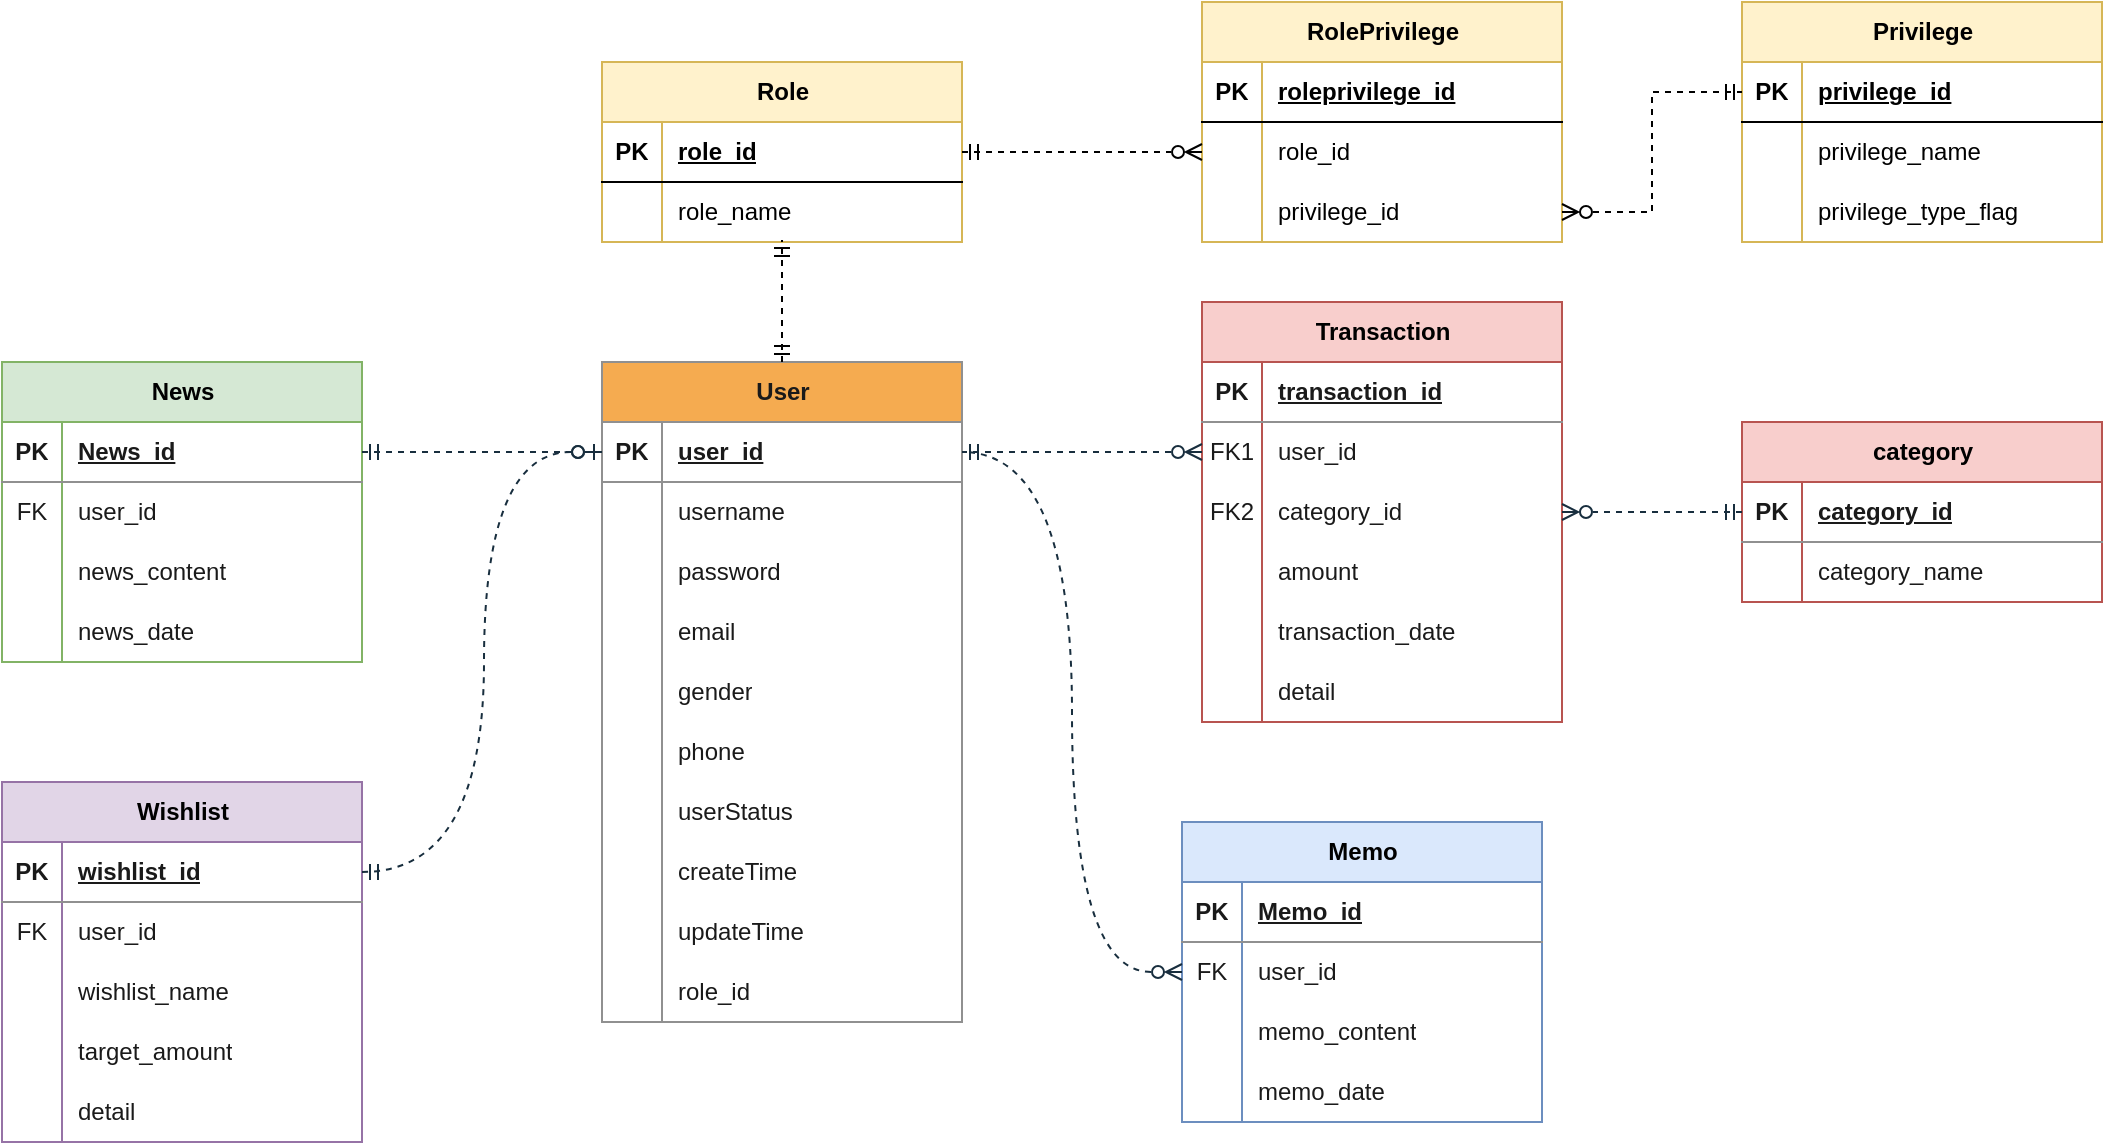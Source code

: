 <mxfile version="24.0.0" type="device">
  <diagram name="第 1 页" id="faCAJOjlPpdmJO8Muphr">
    <mxGraphModel dx="751" dy="1853" grid="1" gridSize="10" guides="1" tooltips="1" connect="1" arrows="1" fold="1" page="1" pageScale="1" pageWidth="827" pageHeight="1169" math="0" shadow="0">
      <root>
        <mxCell id="0" />
        <mxCell id="1" parent="0" />
        <mxCell id="77icU909qMDOgPD_8HPP-1" value="User" style="shape=table;startSize=30;container=1;collapsible=1;childLayout=tableLayout;fixedRows=1;rowLines=0;fontStyle=1;align=center;resizeLast=1;html=1;labelBackgroundColor=none;fillColor=#F5AB50;strokeColor=#909090;fontColor=#1A1A1A;" parent="1" vertex="1">
          <mxGeometry x="300" y="130" width="180" height="330" as="geometry" />
        </mxCell>
        <mxCell id="77icU909qMDOgPD_8HPP-2" value="" style="shape=tableRow;horizontal=0;startSize=0;swimlaneHead=0;swimlaneBody=0;fillColor=none;collapsible=0;dropTarget=0;points=[[0,0.5],[1,0.5]];portConstraint=eastwest;top=0;left=0;right=0;bottom=1;labelBackgroundColor=none;strokeColor=#909090;fontColor=#1A1A1A;" parent="77icU909qMDOgPD_8HPP-1" vertex="1">
          <mxGeometry y="30" width="180" height="30" as="geometry" />
        </mxCell>
        <mxCell id="77icU909qMDOgPD_8HPP-3" value="PK" style="shape=partialRectangle;connectable=0;fillColor=none;top=0;left=0;bottom=0;right=0;fontStyle=1;overflow=hidden;whiteSpace=wrap;html=1;labelBackgroundColor=none;strokeColor=#909090;fontColor=#1A1A1A;" parent="77icU909qMDOgPD_8HPP-2" vertex="1">
          <mxGeometry width="30" height="30" as="geometry">
            <mxRectangle width="30" height="30" as="alternateBounds" />
          </mxGeometry>
        </mxCell>
        <mxCell id="77icU909qMDOgPD_8HPP-4" value="user_id" style="shape=partialRectangle;connectable=0;fillColor=none;top=0;left=0;bottom=0;right=0;align=left;spacingLeft=6;fontStyle=5;overflow=hidden;whiteSpace=wrap;html=1;labelBackgroundColor=none;strokeColor=#909090;fontColor=#1A1A1A;" parent="77icU909qMDOgPD_8HPP-2" vertex="1">
          <mxGeometry x="30" width="150" height="30" as="geometry">
            <mxRectangle width="150" height="30" as="alternateBounds" />
          </mxGeometry>
        </mxCell>
        <mxCell id="77icU909qMDOgPD_8HPP-5" value="" style="shape=tableRow;horizontal=0;startSize=0;swimlaneHead=0;swimlaneBody=0;fillColor=none;collapsible=0;dropTarget=0;points=[[0,0.5],[1,0.5]];portConstraint=eastwest;top=0;left=0;right=0;bottom=0;labelBackgroundColor=none;strokeColor=#909090;fontColor=#1A1A1A;" parent="77icU909qMDOgPD_8HPP-1" vertex="1">
          <mxGeometry y="60" width="180" height="30" as="geometry" />
        </mxCell>
        <mxCell id="77icU909qMDOgPD_8HPP-6" value="" style="shape=partialRectangle;connectable=0;fillColor=none;top=0;left=0;bottom=0;right=0;editable=1;overflow=hidden;whiteSpace=wrap;html=1;labelBackgroundColor=none;strokeColor=#909090;fontColor=#1A1A1A;" parent="77icU909qMDOgPD_8HPP-5" vertex="1">
          <mxGeometry width="30" height="30" as="geometry">
            <mxRectangle width="30" height="30" as="alternateBounds" />
          </mxGeometry>
        </mxCell>
        <mxCell id="77icU909qMDOgPD_8HPP-7" value="username" style="shape=partialRectangle;connectable=0;fillColor=none;top=0;left=0;bottom=0;right=0;align=left;spacingLeft=6;overflow=hidden;whiteSpace=wrap;html=1;labelBackgroundColor=none;strokeColor=#909090;fontColor=#1A1A1A;" parent="77icU909qMDOgPD_8HPP-5" vertex="1">
          <mxGeometry x="30" width="150" height="30" as="geometry">
            <mxRectangle width="150" height="30" as="alternateBounds" />
          </mxGeometry>
        </mxCell>
        <mxCell id="77icU909qMDOgPD_8HPP-8" value="" style="shape=tableRow;horizontal=0;startSize=0;swimlaneHead=0;swimlaneBody=0;fillColor=none;collapsible=0;dropTarget=0;points=[[0,0.5],[1,0.5]];portConstraint=eastwest;top=0;left=0;right=0;bottom=0;labelBackgroundColor=none;strokeColor=#909090;fontColor=#1A1A1A;" parent="77icU909qMDOgPD_8HPP-1" vertex="1">
          <mxGeometry y="90" width="180" height="30" as="geometry" />
        </mxCell>
        <mxCell id="77icU909qMDOgPD_8HPP-9" value="" style="shape=partialRectangle;connectable=0;fillColor=none;top=0;left=0;bottom=0;right=0;editable=1;overflow=hidden;whiteSpace=wrap;html=1;labelBackgroundColor=none;strokeColor=#909090;fontColor=#1A1A1A;" parent="77icU909qMDOgPD_8HPP-8" vertex="1">
          <mxGeometry width="30" height="30" as="geometry">
            <mxRectangle width="30" height="30" as="alternateBounds" />
          </mxGeometry>
        </mxCell>
        <mxCell id="77icU909qMDOgPD_8HPP-10" value="password" style="shape=partialRectangle;connectable=0;fillColor=none;top=0;left=0;bottom=0;right=0;align=left;spacingLeft=6;overflow=hidden;whiteSpace=wrap;html=1;labelBackgroundColor=none;strokeColor=#909090;fontColor=#1A1A1A;" parent="77icU909qMDOgPD_8HPP-8" vertex="1">
          <mxGeometry x="30" width="150" height="30" as="geometry">
            <mxRectangle width="150" height="30" as="alternateBounds" />
          </mxGeometry>
        </mxCell>
        <mxCell id="77icU909qMDOgPD_8HPP-11" value="" style="shape=tableRow;horizontal=0;startSize=0;swimlaneHead=0;swimlaneBody=0;fillColor=none;collapsible=0;dropTarget=0;points=[[0,0.5],[1,0.5]];portConstraint=eastwest;top=0;left=0;right=0;bottom=0;labelBackgroundColor=none;strokeColor=#909090;fontColor=#1A1A1A;" parent="77icU909qMDOgPD_8HPP-1" vertex="1">
          <mxGeometry y="120" width="180" height="30" as="geometry" />
        </mxCell>
        <mxCell id="77icU909qMDOgPD_8HPP-12" value="" style="shape=partialRectangle;connectable=0;fillColor=none;top=0;left=0;bottom=0;right=0;editable=1;overflow=hidden;whiteSpace=wrap;html=1;labelBackgroundColor=none;strokeColor=#909090;fontColor=#1A1A1A;" parent="77icU909qMDOgPD_8HPP-11" vertex="1">
          <mxGeometry width="30" height="30" as="geometry">
            <mxRectangle width="30" height="30" as="alternateBounds" />
          </mxGeometry>
        </mxCell>
        <mxCell id="77icU909qMDOgPD_8HPP-13" value="email" style="shape=partialRectangle;connectable=0;fillColor=none;top=0;left=0;bottom=0;right=0;align=left;spacingLeft=6;overflow=hidden;whiteSpace=wrap;html=1;labelBackgroundColor=none;strokeColor=#909090;fontColor=#1A1A1A;" parent="77icU909qMDOgPD_8HPP-11" vertex="1">
          <mxGeometry x="30" width="150" height="30" as="geometry">
            <mxRectangle width="150" height="30" as="alternateBounds" />
          </mxGeometry>
        </mxCell>
        <mxCell id="77icU909qMDOgPD_8HPP-14" style="shape=tableRow;horizontal=0;startSize=0;swimlaneHead=0;swimlaneBody=0;fillColor=none;collapsible=0;dropTarget=0;points=[[0,0.5],[1,0.5]];portConstraint=eastwest;top=0;left=0;right=0;bottom=0;labelBackgroundColor=none;strokeColor=#909090;fontColor=#1A1A1A;" parent="77icU909qMDOgPD_8HPP-1" vertex="1">
          <mxGeometry y="150" width="180" height="30" as="geometry" />
        </mxCell>
        <mxCell id="77icU909qMDOgPD_8HPP-15" style="shape=partialRectangle;connectable=0;fillColor=none;top=0;left=0;bottom=0;right=0;editable=1;overflow=hidden;whiteSpace=wrap;html=1;labelBackgroundColor=none;strokeColor=#909090;fontColor=#1A1A1A;" parent="77icU909qMDOgPD_8HPP-14" vertex="1">
          <mxGeometry width="30" height="30" as="geometry">
            <mxRectangle width="30" height="30" as="alternateBounds" />
          </mxGeometry>
        </mxCell>
        <mxCell id="77icU909qMDOgPD_8HPP-16" value="gender" style="shape=partialRectangle;connectable=0;fillColor=none;top=0;left=0;bottom=0;right=0;align=left;spacingLeft=6;overflow=hidden;whiteSpace=wrap;html=1;labelBackgroundColor=none;strokeColor=#909090;fontColor=#1A1A1A;" parent="77icU909qMDOgPD_8HPP-14" vertex="1">
          <mxGeometry x="30" width="150" height="30" as="geometry">
            <mxRectangle width="150" height="30" as="alternateBounds" />
          </mxGeometry>
        </mxCell>
        <mxCell id="77icU909qMDOgPD_8HPP-17" style="shape=tableRow;horizontal=0;startSize=0;swimlaneHead=0;swimlaneBody=0;fillColor=none;collapsible=0;dropTarget=0;points=[[0,0.5],[1,0.5]];portConstraint=eastwest;top=0;left=0;right=0;bottom=0;labelBackgroundColor=none;strokeColor=#909090;fontColor=#1A1A1A;" parent="77icU909qMDOgPD_8HPP-1" vertex="1">
          <mxGeometry y="180" width="180" height="30" as="geometry" />
        </mxCell>
        <mxCell id="77icU909qMDOgPD_8HPP-18" style="shape=partialRectangle;connectable=0;fillColor=none;top=0;left=0;bottom=0;right=0;editable=1;overflow=hidden;whiteSpace=wrap;html=1;labelBackgroundColor=none;strokeColor=#909090;fontColor=#1A1A1A;" parent="77icU909qMDOgPD_8HPP-17" vertex="1">
          <mxGeometry width="30" height="30" as="geometry">
            <mxRectangle width="30" height="30" as="alternateBounds" />
          </mxGeometry>
        </mxCell>
        <mxCell id="77icU909qMDOgPD_8HPP-19" value="phone" style="shape=partialRectangle;connectable=0;fillColor=none;top=0;left=0;bottom=0;right=0;align=left;spacingLeft=6;overflow=hidden;whiteSpace=wrap;html=1;labelBackgroundColor=none;strokeColor=#909090;fontColor=#1A1A1A;" parent="77icU909qMDOgPD_8HPP-17" vertex="1">
          <mxGeometry x="30" width="150" height="30" as="geometry">
            <mxRectangle width="150" height="30" as="alternateBounds" />
          </mxGeometry>
        </mxCell>
        <mxCell id="77icU909qMDOgPD_8HPP-20" style="shape=tableRow;horizontal=0;startSize=0;swimlaneHead=0;swimlaneBody=0;fillColor=none;collapsible=0;dropTarget=0;points=[[0,0.5],[1,0.5]];portConstraint=eastwest;top=0;left=0;right=0;bottom=0;labelBackgroundColor=none;strokeColor=#909090;fontColor=#1A1A1A;" parent="77icU909qMDOgPD_8HPP-1" vertex="1">
          <mxGeometry y="210" width="180" height="30" as="geometry" />
        </mxCell>
        <mxCell id="77icU909qMDOgPD_8HPP-21" style="shape=partialRectangle;connectable=0;fillColor=none;top=0;left=0;bottom=0;right=0;editable=1;overflow=hidden;whiteSpace=wrap;html=1;labelBackgroundColor=none;strokeColor=#909090;fontColor=#1A1A1A;" parent="77icU909qMDOgPD_8HPP-20" vertex="1">
          <mxGeometry width="30" height="30" as="geometry">
            <mxRectangle width="30" height="30" as="alternateBounds" />
          </mxGeometry>
        </mxCell>
        <mxCell id="77icU909qMDOgPD_8HPP-22" value="userStatus" style="shape=partialRectangle;connectable=0;fillColor=none;top=0;left=0;bottom=0;right=0;align=left;spacingLeft=6;overflow=hidden;whiteSpace=wrap;html=1;labelBackgroundColor=none;strokeColor=#909090;fontColor=#1A1A1A;" parent="77icU909qMDOgPD_8HPP-20" vertex="1">
          <mxGeometry x="30" width="150" height="30" as="geometry">
            <mxRectangle width="150" height="30" as="alternateBounds" />
          </mxGeometry>
        </mxCell>
        <mxCell id="77icU909qMDOgPD_8HPP-23" style="shape=tableRow;horizontal=0;startSize=0;swimlaneHead=0;swimlaneBody=0;fillColor=none;collapsible=0;dropTarget=0;points=[[0,0.5],[1,0.5]];portConstraint=eastwest;top=0;left=0;right=0;bottom=0;labelBackgroundColor=none;strokeColor=#909090;fontColor=#1A1A1A;" parent="77icU909qMDOgPD_8HPP-1" vertex="1">
          <mxGeometry y="240" width="180" height="30" as="geometry" />
        </mxCell>
        <mxCell id="77icU909qMDOgPD_8HPP-24" style="shape=partialRectangle;connectable=0;fillColor=none;top=0;left=0;bottom=0;right=0;editable=1;overflow=hidden;whiteSpace=wrap;html=1;labelBackgroundColor=none;strokeColor=#909090;fontColor=#1A1A1A;" parent="77icU909qMDOgPD_8HPP-23" vertex="1">
          <mxGeometry width="30" height="30" as="geometry">
            <mxRectangle width="30" height="30" as="alternateBounds" />
          </mxGeometry>
        </mxCell>
        <mxCell id="77icU909qMDOgPD_8HPP-25" value="createTime" style="shape=partialRectangle;connectable=0;fillColor=none;top=0;left=0;bottom=0;right=0;align=left;spacingLeft=6;overflow=hidden;whiteSpace=wrap;html=1;labelBackgroundColor=none;strokeColor=#909090;fontColor=#1A1A1A;" parent="77icU909qMDOgPD_8HPP-23" vertex="1">
          <mxGeometry x="30" width="150" height="30" as="geometry">
            <mxRectangle width="150" height="30" as="alternateBounds" />
          </mxGeometry>
        </mxCell>
        <mxCell id="77icU909qMDOgPD_8HPP-26" style="shape=tableRow;horizontal=0;startSize=0;swimlaneHead=0;swimlaneBody=0;fillColor=none;collapsible=0;dropTarget=0;points=[[0,0.5],[1,0.5]];portConstraint=eastwest;top=0;left=0;right=0;bottom=0;labelBackgroundColor=none;strokeColor=#909090;fontColor=#1A1A1A;" parent="77icU909qMDOgPD_8HPP-1" vertex="1">
          <mxGeometry y="270" width="180" height="30" as="geometry" />
        </mxCell>
        <mxCell id="77icU909qMDOgPD_8HPP-27" style="shape=partialRectangle;connectable=0;fillColor=none;top=0;left=0;bottom=0;right=0;editable=1;overflow=hidden;whiteSpace=wrap;html=1;labelBackgroundColor=none;strokeColor=#909090;fontColor=#1A1A1A;" parent="77icU909qMDOgPD_8HPP-26" vertex="1">
          <mxGeometry width="30" height="30" as="geometry">
            <mxRectangle width="30" height="30" as="alternateBounds" />
          </mxGeometry>
        </mxCell>
        <mxCell id="77icU909qMDOgPD_8HPP-28" value="updateTime" style="shape=partialRectangle;connectable=0;fillColor=none;top=0;left=0;bottom=0;right=0;align=left;spacingLeft=6;overflow=hidden;whiteSpace=wrap;html=1;labelBackgroundColor=none;strokeColor=#909090;fontColor=#1A1A1A;" parent="77icU909qMDOgPD_8HPP-26" vertex="1">
          <mxGeometry x="30" width="150" height="30" as="geometry">
            <mxRectangle width="150" height="30" as="alternateBounds" />
          </mxGeometry>
        </mxCell>
        <mxCell id="zq24yhyYdMbR0aSnk8hp-40" style="shape=tableRow;horizontal=0;startSize=0;swimlaneHead=0;swimlaneBody=0;fillColor=none;collapsible=0;dropTarget=0;points=[[0,0.5],[1,0.5]];portConstraint=eastwest;top=0;left=0;right=0;bottom=0;labelBackgroundColor=none;strokeColor=#909090;fontColor=#1A1A1A;" vertex="1" parent="77icU909qMDOgPD_8HPP-1">
          <mxGeometry y="300" width="180" height="30" as="geometry" />
        </mxCell>
        <mxCell id="zq24yhyYdMbR0aSnk8hp-41" style="shape=partialRectangle;connectable=0;fillColor=none;top=0;left=0;bottom=0;right=0;editable=1;overflow=hidden;whiteSpace=wrap;html=1;labelBackgroundColor=none;strokeColor=#909090;fontColor=#1A1A1A;" vertex="1" parent="zq24yhyYdMbR0aSnk8hp-40">
          <mxGeometry width="30" height="30" as="geometry">
            <mxRectangle width="30" height="30" as="alternateBounds" />
          </mxGeometry>
        </mxCell>
        <mxCell id="zq24yhyYdMbR0aSnk8hp-42" value="role_id" style="shape=partialRectangle;connectable=0;fillColor=none;top=0;left=0;bottom=0;right=0;align=left;spacingLeft=6;overflow=hidden;whiteSpace=wrap;html=1;labelBackgroundColor=none;strokeColor=#909090;fontColor=#1A1A1A;" vertex="1" parent="zq24yhyYdMbR0aSnk8hp-40">
          <mxGeometry x="30" width="150" height="30" as="geometry">
            <mxRectangle width="150" height="30" as="alternateBounds" />
          </mxGeometry>
        </mxCell>
        <mxCell id="77icU909qMDOgPD_8HPP-32" value="Transaction" style="shape=table;startSize=30;container=1;collapsible=1;childLayout=tableLayout;fixedRows=1;rowLines=0;fontStyle=1;align=center;resizeLast=1;html=1;labelBackgroundColor=none;fillColor=#f8cecc;strokeColor=#b85450;" parent="1" vertex="1">
          <mxGeometry x="600" y="100" width="180" height="210" as="geometry" />
        </mxCell>
        <mxCell id="77icU909qMDOgPD_8HPP-33" value="" style="shape=tableRow;horizontal=0;startSize=0;swimlaneHead=0;swimlaneBody=0;fillColor=none;collapsible=0;dropTarget=0;points=[[0,0.5],[1,0.5]];portConstraint=eastwest;top=0;left=0;right=0;bottom=1;labelBackgroundColor=none;strokeColor=#909090;fontColor=#1A1A1A;" parent="77icU909qMDOgPD_8HPP-32" vertex="1">
          <mxGeometry y="30" width="180" height="30" as="geometry" />
        </mxCell>
        <mxCell id="77icU909qMDOgPD_8HPP-34" value="PK" style="shape=partialRectangle;connectable=0;fillColor=none;top=0;left=0;bottom=0;right=0;fontStyle=1;overflow=hidden;whiteSpace=wrap;html=1;labelBackgroundColor=none;strokeColor=#909090;fontColor=#1A1A1A;" parent="77icU909qMDOgPD_8HPP-33" vertex="1">
          <mxGeometry width="30" height="30" as="geometry">
            <mxRectangle width="30" height="30" as="alternateBounds" />
          </mxGeometry>
        </mxCell>
        <mxCell id="77icU909qMDOgPD_8HPP-35" value="transaction_id" style="shape=partialRectangle;connectable=0;fillColor=none;top=0;left=0;bottom=0;right=0;align=left;spacingLeft=6;fontStyle=5;overflow=hidden;whiteSpace=wrap;html=1;labelBackgroundColor=none;strokeColor=#909090;fontColor=#1A1A1A;" parent="77icU909qMDOgPD_8HPP-33" vertex="1">
          <mxGeometry x="30" width="150" height="30" as="geometry">
            <mxRectangle width="150" height="30" as="alternateBounds" />
          </mxGeometry>
        </mxCell>
        <mxCell id="77icU909qMDOgPD_8HPP-36" value="" style="shape=tableRow;horizontal=0;startSize=0;swimlaneHead=0;swimlaneBody=0;fillColor=none;collapsible=0;dropTarget=0;points=[[0,0.5],[1,0.5]];portConstraint=eastwest;top=0;left=0;right=0;bottom=0;labelBackgroundColor=none;strokeColor=#909090;fontColor=#1A1A1A;" parent="77icU909qMDOgPD_8HPP-32" vertex="1">
          <mxGeometry y="60" width="180" height="30" as="geometry" />
        </mxCell>
        <mxCell id="77icU909qMDOgPD_8HPP-37" value="FK1" style="shape=partialRectangle;connectable=0;fillColor=none;top=0;left=0;bottom=0;right=0;editable=1;overflow=hidden;whiteSpace=wrap;html=1;labelBackgroundColor=none;strokeColor=#909090;fontColor=#1A1A1A;" parent="77icU909qMDOgPD_8HPP-36" vertex="1">
          <mxGeometry width="30" height="30" as="geometry">
            <mxRectangle width="30" height="30" as="alternateBounds" />
          </mxGeometry>
        </mxCell>
        <mxCell id="77icU909qMDOgPD_8HPP-38" value="user_id" style="shape=partialRectangle;connectable=0;fillColor=none;top=0;left=0;bottom=0;right=0;align=left;spacingLeft=6;overflow=hidden;whiteSpace=wrap;html=1;labelBackgroundColor=none;strokeColor=#909090;fontColor=#1A1A1A;" parent="77icU909qMDOgPD_8HPP-36" vertex="1">
          <mxGeometry x="30" width="150" height="30" as="geometry">
            <mxRectangle width="150" height="30" as="alternateBounds" />
          </mxGeometry>
        </mxCell>
        <mxCell id="77icU909qMDOgPD_8HPP-51" style="shape=tableRow;horizontal=0;startSize=0;swimlaneHead=0;swimlaneBody=0;fillColor=none;collapsible=0;dropTarget=0;points=[[0,0.5],[1,0.5]];portConstraint=eastwest;top=0;left=0;right=0;bottom=0;labelBackgroundColor=none;strokeColor=#909090;fontColor=#1A1A1A;" parent="77icU909qMDOgPD_8HPP-32" vertex="1">
          <mxGeometry y="90" width="180" height="30" as="geometry" />
        </mxCell>
        <mxCell id="77icU909qMDOgPD_8HPP-52" value="FK2" style="shape=partialRectangle;connectable=0;fillColor=none;top=0;left=0;bottom=0;right=0;editable=1;overflow=hidden;whiteSpace=wrap;html=1;labelBackgroundColor=none;strokeColor=#909090;fontColor=#1A1A1A;" parent="77icU909qMDOgPD_8HPP-51" vertex="1">
          <mxGeometry width="30" height="30" as="geometry">
            <mxRectangle width="30" height="30" as="alternateBounds" />
          </mxGeometry>
        </mxCell>
        <mxCell id="77icU909qMDOgPD_8HPP-53" value="category_id" style="shape=partialRectangle;connectable=0;fillColor=none;top=0;left=0;bottom=0;right=0;align=left;spacingLeft=6;overflow=hidden;whiteSpace=wrap;html=1;labelBackgroundColor=none;strokeColor=#909090;fontColor=#1A1A1A;" parent="77icU909qMDOgPD_8HPP-51" vertex="1">
          <mxGeometry x="30" width="150" height="30" as="geometry">
            <mxRectangle width="150" height="30" as="alternateBounds" />
          </mxGeometry>
        </mxCell>
        <mxCell id="77icU909qMDOgPD_8HPP-39" value="" style="shape=tableRow;horizontal=0;startSize=0;swimlaneHead=0;swimlaneBody=0;fillColor=none;collapsible=0;dropTarget=0;points=[[0,0.5],[1,0.5]];portConstraint=eastwest;top=0;left=0;right=0;bottom=0;labelBackgroundColor=none;strokeColor=#909090;fontColor=#1A1A1A;" parent="77icU909qMDOgPD_8HPP-32" vertex="1">
          <mxGeometry y="120" width="180" height="30" as="geometry" />
        </mxCell>
        <mxCell id="77icU909qMDOgPD_8HPP-40" value="" style="shape=partialRectangle;connectable=0;fillColor=none;top=0;left=0;bottom=0;right=0;editable=1;overflow=hidden;whiteSpace=wrap;html=1;labelBackgroundColor=none;strokeColor=#909090;fontColor=#1A1A1A;" parent="77icU909qMDOgPD_8HPP-39" vertex="1">
          <mxGeometry width="30" height="30" as="geometry">
            <mxRectangle width="30" height="30" as="alternateBounds" />
          </mxGeometry>
        </mxCell>
        <mxCell id="77icU909qMDOgPD_8HPP-41" value="amount" style="shape=partialRectangle;connectable=0;fillColor=none;top=0;left=0;bottom=0;right=0;align=left;spacingLeft=6;overflow=hidden;whiteSpace=wrap;html=1;labelBackgroundColor=none;strokeColor=#909090;fontColor=#1A1A1A;" parent="77icU909qMDOgPD_8HPP-39" vertex="1">
          <mxGeometry x="30" width="150" height="30" as="geometry">
            <mxRectangle width="150" height="30" as="alternateBounds" />
          </mxGeometry>
        </mxCell>
        <mxCell id="77icU909qMDOgPD_8HPP-42" value="" style="shape=tableRow;horizontal=0;startSize=0;swimlaneHead=0;swimlaneBody=0;fillColor=none;collapsible=0;dropTarget=0;points=[[0,0.5],[1,0.5]];portConstraint=eastwest;top=0;left=0;right=0;bottom=0;labelBackgroundColor=none;strokeColor=#909090;fontColor=#1A1A1A;" parent="77icU909qMDOgPD_8HPP-32" vertex="1">
          <mxGeometry y="150" width="180" height="30" as="geometry" />
        </mxCell>
        <mxCell id="77icU909qMDOgPD_8HPP-43" value="" style="shape=partialRectangle;connectable=0;fillColor=none;top=0;left=0;bottom=0;right=0;editable=1;overflow=hidden;whiteSpace=wrap;html=1;labelBackgroundColor=none;strokeColor=#909090;fontColor=#1A1A1A;" parent="77icU909qMDOgPD_8HPP-42" vertex="1">
          <mxGeometry width="30" height="30" as="geometry">
            <mxRectangle width="30" height="30" as="alternateBounds" />
          </mxGeometry>
        </mxCell>
        <mxCell id="77icU909qMDOgPD_8HPP-44" value="transaction_date" style="shape=partialRectangle;connectable=0;fillColor=none;top=0;left=0;bottom=0;right=0;align=left;spacingLeft=6;overflow=hidden;whiteSpace=wrap;html=1;labelBackgroundColor=none;strokeColor=#909090;fontColor=#1A1A1A;" parent="77icU909qMDOgPD_8HPP-42" vertex="1">
          <mxGeometry x="30" width="150" height="30" as="geometry">
            <mxRectangle width="150" height="30" as="alternateBounds" />
          </mxGeometry>
        </mxCell>
        <mxCell id="77icU909qMDOgPD_8HPP-45" style="shape=tableRow;horizontal=0;startSize=0;swimlaneHead=0;swimlaneBody=0;fillColor=none;collapsible=0;dropTarget=0;points=[[0,0.5],[1,0.5]];portConstraint=eastwest;top=0;left=0;right=0;bottom=0;labelBackgroundColor=none;strokeColor=#909090;fontColor=#1A1A1A;" parent="77icU909qMDOgPD_8HPP-32" vertex="1">
          <mxGeometry y="180" width="180" height="30" as="geometry" />
        </mxCell>
        <mxCell id="77icU909qMDOgPD_8HPP-46" style="shape=partialRectangle;connectable=0;fillColor=none;top=0;left=0;bottom=0;right=0;editable=1;overflow=hidden;whiteSpace=wrap;html=1;labelBackgroundColor=none;strokeColor=#909090;fontColor=#1A1A1A;" parent="77icU909qMDOgPD_8HPP-45" vertex="1">
          <mxGeometry width="30" height="30" as="geometry">
            <mxRectangle width="30" height="30" as="alternateBounds" />
          </mxGeometry>
        </mxCell>
        <mxCell id="77icU909qMDOgPD_8HPP-47" value="detail" style="shape=partialRectangle;connectable=0;fillColor=none;top=0;left=0;bottom=0;right=0;align=left;spacingLeft=6;overflow=hidden;whiteSpace=wrap;html=1;labelBackgroundColor=none;strokeColor=#909090;fontColor=#1A1A1A;" parent="77icU909qMDOgPD_8HPP-45" vertex="1">
          <mxGeometry x="30" width="150" height="30" as="geometry">
            <mxRectangle width="150" height="30" as="alternateBounds" />
          </mxGeometry>
        </mxCell>
        <mxCell id="77icU909qMDOgPD_8HPP-54" style="edgeStyle=orthogonalEdgeStyle;rounded=0;orthogonalLoop=1;jettySize=auto;html=1;exitX=0;exitY=0.5;exitDx=0;exitDy=0;entryX=1;entryY=0.5;entryDx=0;entryDy=0;dashed=1;startArrow=ERzeroToMany;startFill=0;endArrow=ERmandOne;endFill=0;labelBackgroundColor=none;strokeColor=#182E3E;fontColor=default;" parent="1" source="77icU909qMDOgPD_8HPP-36" target="77icU909qMDOgPD_8HPP-2" edge="1">
          <mxGeometry relative="1" as="geometry" />
        </mxCell>
        <mxCell id="77icU909qMDOgPD_8HPP-55" value="category" style="shape=table;startSize=30;container=1;collapsible=1;childLayout=tableLayout;fixedRows=1;rowLines=0;fontStyle=1;align=center;resizeLast=1;html=1;labelBackgroundColor=none;fillColor=#f8cecc;strokeColor=#b85450;" parent="1" vertex="1">
          <mxGeometry x="870" y="160" width="180" height="90" as="geometry" />
        </mxCell>
        <mxCell id="77icU909qMDOgPD_8HPP-56" value="" style="shape=tableRow;horizontal=0;startSize=0;swimlaneHead=0;swimlaneBody=0;fillColor=none;collapsible=0;dropTarget=0;points=[[0,0.5],[1,0.5]];portConstraint=eastwest;top=0;left=0;right=0;bottom=1;labelBackgroundColor=none;strokeColor=#909090;fontColor=#1A1A1A;" parent="77icU909qMDOgPD_8HPP-55" vertex="1">
          <mxGeometry y="30" width="180" height="30" as="geometry" />
        </mxCell>
        <mxCell id="77icU909qMDOgPD_8HPP-57" value="PK" style="shape=partialRectangle;connectable=0;fillColor=none;top=0;left=0;bottom=0;right=0;fontStyle=1;overflow=hidden;whiteSpace=wrap;html=1;labelBackgroundColor=none;strokeColor=#909090;fontColor=#1A1A1A;" parent="77icU909qMDOgPD_8HPP-56" vertex="1">
          <mxGeometry width="30" height="30" as="geometry">
            <mxRectangle width="30" height="30" as="alternateBounds" />
          </mxGeometry>
        </mxCell>
        <mxCell id="77icU909qMDOgPD_8HPP-58" value="category_id" style="shape=partialRectangle;connectable=0;fillColor=none;top=0;left=0;bottom=0;right=0;align=left;spacingLeft=6;fontStyle=5;overflow=hidden;whiteSpace=wrap;html=1;labelBackgroundColor=none;strokeColor=#909090;fontColor=#1A1A1A;" parent="77icU909qMDOgPD_8HPP-56" vertex="1">
          <mxGeometry x="30" width="150" height="30" as="geometry">
            <mxRectangle width="150" height="30" as="alternateBounds" />
          </mxGeometry>
        </mxCell>
        <mxCell id="77icU909qMDOgPD_8HPP-59" value="" style="shape=tableRow;horizontal=0;startSize=0;swimlaneHead=0;swimlaneBody=0;fillColor=none;collapsible=0;dropTarget=0;points=[[0,0.5],[1,0.5]];portConstraint=eastwest;top=0;left=0;right=0;bottom=0;labelBackgroundColor=none;strokeColor=#909090;fontColor=#1A1A1A;" parent="77icU909qMDOgPD_8HPP-55" vertex="1">
          <mxGeometry y="60" width="180" height="30" as="geometry" />
        </mxCell>
        <mxCell id="77icU909qMDOgPD_8HPP-60" value="" style="shape=partialRectangle;connectable=0;fillColor=none;top=0;left=0;bottom=0;right=0;editable=1;overflow=hidden;whiteSpace=wrap;html=1;labelBackgroundColor=none;strokeColor=#909090;fontColor=#1A1A1A;" parent="77icU909qMDOgPD_8HPP-59" vertex="1">
          <mxGeometry width="30" height="30" as="geometry">
            <mxRectangle width="30" height="30" as="alternateBounds" />
          </mxGeometry>
        </mxCell>
        <mxCell id="77icU909qMDOgPD_8HPP-61" value="category_name" style="shape=partialRectangle;connectable=0;fillColor=none;top=0;left=0;bottom=0;right=0;align=left;spacingLeft=6;overflow=hidden;whiteSpace=wrap;html=1;labelBackgroundColor=none;strokeColor=#909090;fontColor=#1A1A1A;" parent="77icU909qMDOgPD_8HPP-59" vertex="1">
          <mxGeometry x="30" width="150" height="30" as="geometry">
            <mxRectangle width="150" height="30" as="alternateBounds" />
          </mxGeometry>
        </mxCell>
        <mxCell id="77icU909qMDOgPD_8HPP-68" style="edgeStyle=orthogonalEdgeStyle;rounded=0;orthogonalLoop=1;jettySize=auto;html=1;exitX=0;exitY=0.5;exitDx=0;exitDy=0;entryX=1;entryY=0.5;entryDx=0;entryDy=0;startArrow=ERmandOne;startFill=0;endArrow=ERzeroToMany;endFill=0;dashed=1;labelBackgroundColor=none;strokeColor=#182E3E;fontColor=default;" parent="1" source="77icU909qMDOgPD_8HPP-56" target="77icU909qMDOgPD_8HPP-51" edge="1">
          <mxGeometry relative="1" as="geometry" />
        </mxCell>
        <mxCell id="77icU909qMDOgPD_8HPP-69" value="Wishlist" style="shape=table;startSize=30;container=1;collapsible=1;childLayout=tableLayout;fixedRows=1;rowLines=0;fontStyle=1;align=center;resizeLast=1;html=1;labelBackgroundColor=none;fillColor=#e1d5e7;strokeColor=#9673a6;" parent="1" vertex="1">
          <mxGeometry y="340" width="180" height="180" as="geometry" />
        </mxCell>
        <mxCell id="77icU909qMDOgPD_8HPP-70" value="" style="shape=tableRow;horizontal=0;startSize=0;swimlaneHead=0;swimlaneBody=0;fillColor=none;collapsible=0;dropTarget=0;points=[[0,0.5],[1,0.5]];portConstraint=eastwest;top=0;left=0;right=0;bottom=1;labelBackgroundColor=none;strokeColor=#909090;fontColor=#1A1A1A;" parent="77icU909qMDOgPD_8HPP-69" vertex="1">
          <mxGeometry y="30" width="180" height="30" as="geometry" />
        </mxCell>
        <mxCell id="77icU909qMDOgPD_8HPP-71" value="PK" style="shape=partialRectangle;connectable=0;fillColor=none;top=0;left=0;bottom=0;right=0;fontStyle=1;overflow=hidden;whiteSpace=wrap;html=1;labelBackgroundColor=none;strokeColor=#909090;fontColor=#1A1A1A;" parent="77icU909qMDOgPD_8HPP-70" vertex="1">
          <mxGeometry width="30" height="30" as="geometry">
            <mxRectangle width="30" height="30" as="alternateBounds" />
          </mxGeometry>
        </mxCell>
        <mxCell id="77icU909qMDOgPD_8HPP-72" value="wishlist_id" style="shape=partialRectangle;connectable=0;fillColor=none;top=0;left=0;bottom=0;right=0;align=left;spacingLeft=6;fontStyle=5;overflow=hidden;whiteSpace=wrap;html=1;labelBackgroundColor=none;strokeColor=#909090;fontColor=#1A1A1A;" parent="77icU909qMDOgPD_8HPP-70" vertex="1">
          <mxGeometry x="30" width="150" height="30" as="geometry">
            <mxRectangle width="150" height="30" as="alternateBounds" />
          </mxGeometry>
        </mxCell>
        <mxCell id="77icU909qMDOgPD_8HPP-73" value="" style="shape=tableRow;horizontal=0;startSize=0;swimlaneHead=0;swimlaneBody=0;fillColor=none;collapsible=0;dropTarget=0;points=[[0,0.5],[1,0.5]];portConstraint=eastwest;top=0;left=0;right=0;bottom=0;labelBackgroundColor=none;strokeColor=#909090;fontColor=#1A1A1A;" parent="77icU909qMDOgPD_8HPP-69" vertex="1">
          <mxGeometry y="60" width="180" height="30" as="geometry" />
        </mxCell>
        <mxCell id="77icU909qMDOgPD_8HPP-74" value="FK" style="shape=partialRectangle;connectable=0;fillColor=none;top=0;left=0;bottom=0;right=0;editable=1;overflow=hidden;whiteSpace=wrap;html=1;labelBackgroundColor=none;strokeColor=#909090;fontColor=#1A1A1A;" parent="77icU909qMDOgPD_8HPP-73" vertex="1">
          <mxGeometry width="30" height="30" as="geometry">
            <mxRectangle width="30" height="30" as="alternateBounds" />
          </mxGeometry>
        </mxCell>
        <mxCell id="77icU909qMDOgPD_8HPP-75" value="user_id" style="shape=partialRectangle;connectable=0;fillColor=none;top=0;left=0;bottom=0;right=0;align=left;spacingLeft=6;overflow=hidden;whiteSpace=wrap;html=1;labelBackgroundColor=none;strokeColor=#909090;fontColor=#1A1A1A;" parent="77icU909qMDOgPD_8HPP-73" vertex="1">
          <mxGeometry x="30" width="150" height="30" as="geometry">
            <mxRectangle width="150" height="30" as="alternateBounds" />
          </mxGeometry>
        </mxCell>
        <mxCell id="77icU909qMDOgPD_8HPP-76" value="" style="shape=tableRow;horizontal=0;startSize=0;swimlaneHead=0;swimlaneBody=0;fillColor=none;collapsible=0;dropTarget=0;points=[[0,0.5],[1,0.5]];portConstraint=eastwest;top=0;left=0;right=0;bottom=0;labelBackgroundColor=none;strokeColor=#909090;fontColor=#1A1A1A;" parent="77icU909qMDOgPD_8HPP-69" vertex="1">
          <mxGeometry y="90" width="180" height="30" as="geometry" />
        </mxCell>
        <mxCell id="77icU909qMDOgPD_8HPP-77" value="" style="shape=partialRectangle;connectable=0;fillColor=none;top=0;left=0;bottom=0;right=0;editable=1;overflow=hidden;whiteSpace=wrap;html=1;labelBackgroundColor=none;strokeColor=#909090;fontColor=#1A1A1A;" parent="77icU909qMDOgPD_8HPP-76" vertex="1">
          <mxGeometry width="30" height="30" as="geometry">
            <mxRectangle width="30" height="30" as="alternateBounds" />
          </mxGeometry>
        </mxCell>
        <mxCell id="77icU909qMDOgPD_8HPP-78" value="wishlist_name" style="shape=partialRectangle;connectable=0;fillColor=none;top=0;left=0;bottom=0;right=0;align=left;spacingLeft=6;overflow=hidden;whiteSpace=wrap;html=1;labelBackgroundColor=none;strokeColor=#909090;fontColor=#1A1A1A;" parent="77icU909qMDOgPD_8HPP-76" vertex="1">
          <mxGeometry x="30" width="150" height="30" as="geometry">
            <mxRectangle width="150" height="30" as="alternateBounds" />
          </mxGeometry>
        </mxCell>
        <mxCell id="77icU909qMDOgPD_8HPP-79" value="" style="shape=tableRow;horizontal=0;startSize=0;swimlaneHead=0;swimlaneBody=0;fillColor=none;collapsible=0;dropTarget=0;points=[[0,0.5],[1,0.5]];portConstraint=eastwest;top=0;left=0;right=0;bottom=0;labelBackgroundColor=none;strokeColor=#909090;fontColor=#1A1A1A;" parent="77icU909qMDOgPD_8HPP-69" vertex="1">
          <mxGeometry y="120" width="180" height="30" as="geometry" />
        </mxCell>
        <mxCell id="77icU909qMDOgPD_8HPP-80" value="" style="shape=partialRectangle;connectable=0;fillColor=none;top=0;left=0;bottom=0;right=0;editable=1;overflow=hidden;whiteSpace=wrap;html=1;labelBackgroundColor=none;strokeColor=#909090;fontColor=#1A1A1A;" parent="77icU909qMDOgPD_8HPP-79" vertex="1">
          <mxGeometry width="30" height="30" as="geometry">
            <mxRectangle width="30" height="30" as="alternateBounds" />
          </mxGeometry>
        </mxCell>
        <mxCell id="77icU909qMDOgPD_8HPP-81" value="target_amount" style="shape=partialRectangle;connectable=0;fillColor=none;top=0;left=0;bottom=0;right=0;align=left;spacingLeft=6;overflow=hidden;whiteSpace=wrap;html=1;labelBackgroundColor=none;strokeColor=#909090;fontColor=#1A1A1A;" parent="77icU909qMDOgPD_8HPP-79" vertex="1">
          <mxGeometry x="30" width="150" height="30" as="geometry">
            <mxRectangle width="150" height="30" as="alternateBounds" />
          </mxGeometry>
        </mxCell>
        <mxCell id="77icU909qMDOgPD_8HPP-82" style="shape=tableRow;horizontal=0;startSize=0;swimlaneHead=0;swimlaneBody=0;fillColor=none;collapsible=0;dropTarget=0;points=[[0,0.5],[1,0.5]];portConstraint=eastwest;top=0;left=0;right=0;bottom=0;labelBackgroundColor=none;strokeColor=#909090;fontColor=#1A1A1A;" parent="77icU909qMDOgPD_8HPP-69" vertex="1">
          <mxGeometry y="150" width="180" height="30" as="geometry" />
        </mxCell>
        <mxCell id="77icU909qMDOgPD_8HPP-83" style="shape=partialRectangle;connectable=0;fillColor=none;top=0;left=0;bottom=0;right=0;editable=1;overflow=hidden;whiteSpace=wrap;html=1;labelBackgroundColor=none;strokeColor=#909090;fontColor=#1A1A1A;" parent="77icU909qMDOgPD_8HPP-82" vertex="1">
          <mxGeometry width="30" height="30" as="geometry">
            <mxRectangle width="30" height="30" as="alternateBounds" />
          </mxGeometry>
        </mxCell>
        <mxCell id="77icU909qMDOgPD_8HPP-84" value="detail" style="shape=partialRectangle;connectable=0;fillColor=none;top=0;left=0;bottom=0;right=0;align=left;spacingLeft=6;overflow=hidden;whiteSpace=wrap;html=1;labelBackgroundColor=none;strokeColor=#909090;fontColor=#1A1A1A;" parent="77icU909qMDOgPD_8HPP-82" vertex="1">
          <mxGeometry x="30" width="150" height="30" as="geometry">
            <mxRectangle width="150" height="30" as="alternateBounds" />
          </mxGeometry>
        </mxCell>
        <mxCell id="77icU909qMDOgPD_8HPP-86" value="Memo" style="shape=table;startSize=30;container=1;collapsible=1;childLayout=tableLayout;fixedRows=1;rowLines=0;fontStyle=1;align=center;resizeLast=1;html=1;labelBackgroundColor=none;fillColor=#dae8fc;strokeColor=#6c8ebf;" parent="1" vertex="1">
          <mxGeometry x="590" y="360" width="180" height="150" as="geometry" />
        </mxCell>
        <mxCell id="77icU909qMDOgPD_8HPP-87" value="" style="shape=tableRow;horizontal=0;startSize=0;swimlaneHead=0;swimlaneBody=0;fillColor=none;collapsible=0;dropTarget=0;points=[[0,0.5],[1,0.5]];portConstraint=eastwest;top=0;left=0;right=0;bottom=1;labelBackgroundColor=none;strokeColor=#909090;fontColor=#1A1A1A;" parent="77icU909qMDOgPD_8HPP-86" vertex="1">
          <mxGeometry y="30" width="180" height="30" as="geometry" />
        </mxCell>
        <mxCell id="77icU909qMDOgPD_8HPP-88" value="PK" style="shape=partialRectangle;connectable=0;fillColor=none;top=0;left=0;bottom=0;right=0;fontStyle=1;overflow=hidden;whiteSpace=wrap;html=1;labelBackgroundColor=none;strokeColor=#909090;fontColor=#1A1A1A;" parent="77icU909qMDOgPD_8HPP-87" vertex="1">
          <mxGeometry width="30" height="30" as="geometry">
            <mxRectangle width="30" height="30" as="alternateBounds" />
          </mxGeometry>
        </mxCell>
        <mxCell id="77icU909qMDOgPD_8HPP-89" value="Memo_id" style="shape=partialRectangle;connectable=0;fillColor=none;top=0;left=0;bottom=0;right=0;align=left;spacingLeft=6;fontStyle=5;overflow=hidden;whiteSpace=wrap;html=1;labelBackgroundColor=none;strokeColor=#909090;fontColor=#1A1A1A;" parent="77icU909qMDOgPD_8HPP-87" vertex="1">
          <mxGeometry x="30" width="150" height="30" as="geometry">
            <mxRectangle width="150" height="30" as="alternateBounds" />
          </mxGeometry>
        </mxCell>
        <mxCell id="77icU909qMDOgPD_8HPP-90" value="" style="shape=tableRow;horizontal=0;startSize=0;swimlaneHead=0;swimlaneBody=0;fillColor=none;collapsible=0;dropTarget=0;points=[[0,0.5],[1,0.5]];portConstraint=eastwest;top=0;left=0;right=0;bottom=0;labelBackgroundColor=none;strokeColor=#909090;fontColor=#1A1A1A;" parent="77icU909qMDOgPD_8HPP-86" vertex="1">
          <mxGeometry y="60" width="180" height="30" as="geometry" />
        </mxCell>
        <mxCell id="77icU909qMDOgPD_8HPP-91" value="FK" style="shape=partialRectangle;connectable=0;fillColor=none;top=0;left=0;bottom=0;right=0;editable=1;overflow=hidden;whiteSpace=wrap;html=1;labelBackgroundColor=none;strokeColor=#909090;fontColor=#1A1A1A;" parent="77icU909qMDOgPD_8HPP-90" vertex="1">
          <mxGeometry width="30" height="30" as="geometry">
            <mxRectangle width="30" height="30" as="alternateBounds" />
          </mxGeometry>
        </mxCell>
        <mxCell id="77icU909qMDOgPD_8HPP-92" value="user_id" style="shape=partialRectangle;connectable=0;fillColor=none;top=0;left=0;bottom=0;right=0;align=left;spacingLeft=6;overflow=hidden;whiteSpace=wrap;html=1;labelBackgroundColor=none;strokeColor=#909090;fontColor=#1A1A1A;" parent="77icU909qMDOgPD_8HPP-90" vertex="1">
          <mxGeometry x="30" width="150" height="30" as="geometry">
            <mxRectangle width="150" height="30" as="alternateBounds" />
          </mxGeometry>
        </mxCell>
        <mxCell id="77icU909qMDOgPD_8HPP-93" value="" style="shape=tableRow;horizontal=0;startSize=0;swimlaneHead=0;swimlaneBody=0;fillColor=none;collapsible=0;dropTarget=0;points=[[0,0.5],[1,0.5]];portConstraint=eastwest;top=0;left=0;right=0;bottom=0;labelBackgroundColor=none;strokeColor=#909090;fontColor=#1A1A1A;" parent="77icU909qMDOgPD_8HPP-86" vertex="1">
          <mxGeometry y="90" width="180" height="30" as="geometry" />
        </mxCell>
        <mxCell id="77icU909qMDOgPD_8HPP-94" value="" style="shape=partialRectangle;connectable=0;fillColor=none;top=0;left=0;bottom=0;right=0;editable=1;overflow=hidden;whiteSpace=wrap;html=1;labelBackgroundColor=none;strokeColor=#909090;fontColor=#1A1A1A;" parent="77icU909qMDOgPD_8HPP-93" vertex="1">
          <mxGeometry width="30" height="30" as="geometry">
            <mxRectangle width="30" height="30" as="alternateBounds" />
          </mxGeometry>
        </mxCell>
        <mxCell id="77icU909qMDOgPD_8HPP-95" value="memo_content" style="shape=partialRectangle;connectable=0;fillColor=none;top=0;left=0;bottom=0;right=0;align=left;spacingLeft=6;overflow=hidden;whiteSpace=wrap;html=1;labelBackgroundColor=none;strokeColor=#909090;fontColor=#1A1A1A;" parent="77icU909qMDOgPD_8HPP-93" vertex="1">
          <mxGeometry x="30" width="150" height="30" as="geometry">
            <mxRectangle width="150" height="30" as="alternateBounds" />
          </mxGeometry>
        </mxCell>
        <mxCell id="77icU909qMDOgPD_8HPP-96" value="" style="shape=tableRow;horizontal=0;startSize=0;swimlaneHead=0;swimlaneBody=0;fillColor=none;collapsible=0;dropTarget=0;points=[[0,0.5],[1,0.5]];portConstraint=eastwest;top=0;left=0;right=0;bottom=0;labelBackgroundColor=none;strokeColor=#909090;fontColor=#1A1A1A;" parent="77icU909qMDOgPD_8HPP-86" vertex="1">
          <mxGeometry y="120" width="180" height="30" as="geometry" />
        </mxCell>
        <mxCell id="77icU909qMDOgPD_8HPP-97" value="" style="shape=partialRectangle;connectable=0;fillColor=none;top=0;left=0;bottom=0;right=0;editable=1;overflow=hidden;whiteSpace=wrap;html=1;labelBackgroundColor=none;strokeColor=#909090;fontColor=#1A1A1A;" parent="77icU909qMDOgPD_8HPP-96" vertex="1">
          <mxGeometry width="30" height="30" as="geometry">
            <mxRectangle width="30" height="30" as="alternateBounds" />
          </mxGeometry>
        </mxCell>
        <mxCell id="77icU909qMDOgPD_8HPP-98" value="memo_date" style="shape=partialRectangle;connectable=0;fillColor=none;top=0;left=0;bottom=0;right=0;align=left;spacingLeft=6;overflow=hidden;whiteSpace=wrap;html=1;labelBackgroundColor=none;strokeColor=#909090;fontColor=#1A1A1A;" parent="77icU909qMDOgPD_8HPP-96" vertex="1">
          <mxGeometry x="30" width="150" height="30" as="geometry">
            <mxRectangle width="150" height="30" as="alternateBounds" />
          </mxGeometry>
        </mxCell>
        <mxCell id="77icU909qMDOgPD_8HPP-99" value="News" style="shape=table;startSize=30;container=1;collapsible=1;childLayout=tableLayout;fixedRows=1;rowLines=0;fontStyle=1;align=center;resizeLast=1;html=1;labelBackgroundColor=none;fillColor=#d5e8d4;strokeColor=#82b366;" parent="1" vertex="1">
          <mxGeometry y="130" width="180" height="150" as="geometry" />
        </mxCell>
        <mxCell id="77icU909qMDOgPD_8HPP-100" value="" style="shape=tableRow;horizontal=0;startSize=0;swimlaneHead=0;swimlaneBody=0;fillColor=none;collapsible=0;dropTarget=0;points=[[0,0.5],[1,0.5]];portConstraint=eastwest;top=0;left=0;right=0;bottom=1;labelBackgroundColor=none;strokeColor=#909090;fontColor=#1A1A1A;" parent="77icU909qMDOgPD_8HPP-99" vertex="1">
          <mxGeometry y="30" width="180" height="30" as="geometry" />
        </mxCell>
        <mxCell id="77icU909qMDOgPD_8HPP-101" value="PK" style="shape=partialRectangle;connectable=0;fillColor=none;top=0;left=0;bottom=0;right=0;fontStyle=1;overflow=hidden;whiteSpace=wrap;html=1;labelBackgroundColor=none;strokeColor=#909090;fontColor=#1A1A1A;" parent="77icU909qMDOgPD_8HPP-100" vertex="1">
          <mxGeometry width="30" height="30" as="geometry">
            <mxRectangle width="30" height="30" as="alternateBounds" />
          </mxGeometry>
        </mxCell>
        <mxCell id="77icU909qMDOgPD_8HPP-102" value="News_id" style="shape=partialRectangle;connectable=0;fillColor=none;top=0;left=0;bottom=0;right=0;align=left;spacingLeft=6;fontStyle=5;overflow=hidden;whiteSpace=wrap;html=1;labelBackgroundColor=none;strokeColor=#909090;fontColor=#1A1A1A;" parent="77icU909qMDOgPD_8HPP-100" vertex="1">
          <mxGeometry x="30" width="150" height="30" as="geometry">
            <mxRectangle width="150" height="30" as="alternateBounds" />
          </mxGeometry>
        </mxCell>
        <mxCell id="77icU909qMDOgPD_8HPP-103" value="" style="shape=tableRow;horizontal=0;startSize=0;swimlaneHead=0;swimlaneBody=0;fillColor=none;collapsible=0;dropTarget=0;points=[[0,0.5],[1,0.5]];portConstraint=eastwest;top=0;left=0;right=0;bottom=0;labelBackgroundColor=none;strokeColor=#909090;fontColor=#1A1A1A;" parent="77icU909qMDOgPD_8HPP-99" vertex="1">
          <mxGeometry y="60" width="180" height="30" as="geometry" />
        </mxCell>
        <mxCell id="77icU909qMDOgPD_8HPP-104" value="FK" style="shape=partialRectangle;connectable=0;fillColor=none;top=0;left=0;bottom=0;right=0;editable=1;overflow=hidden;whiteSpace=wrap;html=1;labelBackgroundColor=none;strokeColor=#909090;fontColor=#1A1A1A;" parent="77icU909qMDOgPD_8HPP-103" vertex="1">
          <mxGeometry width="30" height="30" as="geometry">
            <mxRectangle width="30" height="30" as="alternateBounds" />
          </mxGeometry>
        </mxCell>
        <mxCell id="77icU909qMDOgPD_8HPP-105" value="user_id" style="shape=partialRectangle;connectable=0;fillColor=none;top=0;left=0;bottom=0;right=0;align=left;spacingLeft=6;overflow=hidden;whiteSpace=wrap;html=1;labelBackgroundColor=none;strokeColor=#909090;fontColor=#1A1A1A;" parent="77icU909qMDOgPD_8HPP-103" vertex="1">
          <mxGeometry x="30" width="150" height="30" as="geometry">
            <mxRectangle width="150" height="30" as="alternateBounds" />
          </mxGeometry>
        </mxCell>
        <mxCell id="77icU909qMDOgPD_8HPP-106" value="" style="shape=tableRow;horizontal=0;startSize=0;swimlaneHead=0;swimlaneBody=0;fillColor=none;collapsible=0;dropTarget=0;points=[[0,0.5],[1,0.5]];portConstraint=eastwest;top=0;left=0;right=0;bottom=0;labelBackgroundColor=none;strokeColor=#909090;fontColor=#1A1A1A;" parent="77icU909qMDOgPD_8HPP-99" vertex="1">
          <mxGeometry y="90" width="180" height="30" as="geometry" />
        </mxCell>
        <mxCell id="77icU909qMDOgPD_8HPP-107" value="" style="shape=partialRectangle;connectable=0;fillColor=none;top=0;left=0;bottom=0;right=0;editable=1;overflow=hidden;whiteSpace=wrap;html=1;labelBackgroundColor=none;strokeColor=#909090;fontColor=#1A1A1A;" parent="77icU909qMDOgPD_8HPP-106" vertex="1">
          <mxGeometry width="30" height="30" as="geometry">
            <mxRectangle width="30" height="30" as="alternateBounds" />
          </mxGeometry>
        </mxCell>
        <mxCell id="77icU909qMDOgPD_8HPP-108" value="news_content" style="shape=partialRectangle;connectable=0;fillColor=none;top=0;left=0;bottom=0;right=0;align=left;spacingLeft=6;overflow=hidden;whiteSpace=wrap;html=1;labelBackgroundColor=none;strokeColor=#909090;fontColor=#1A1A1A;" parent="77icU909qMDOgPD_8HPP-106" vertex="1">
          <mxGeometry x="30" width="150" height="30" as="geometry">
            <mxRectangle width="150" height="30" as="alternateBounds" />
          </mxGeometry>
        </mxCell>
        <mxCell id="77icU909qMDOgPD_8HPP-109" value="" style="shape=tableRow;horizontal=0;startSize=0;swimlaneHead=0;swimlaneBody=0;fillColor=none;collapsible=0;dropTarget=0;points=[[0,0.5],[1,0.5]];portConstraint=eastwest;top=0;left=0;right=0;bottom=0;labelBackgroundColor=none;strokeColor=#909090;fontColor=#1A1A1A;" parent="77icU909qMDOgPD_8HPP-99" vertex="1">
          <mxGeometry y="120" width="180" height="30" as="geometry" />
        </mxCell>
        <mxCell id="77icU909qMDOgPD_8HPP-110" value="" style="shape=partialRectangle;connectable=0;fillColor=none;top=0;left=0;bottom=0;right=0;editable=1;overflow=hidden;whiteSpace=wrap;html=1;labelBackgroundColor=none;strokeColor=#909090;fontColor=#1A1A1A;" parent="77icU909qMDOgPD_8HPP-109" vertex="1">
          <mxGeometry width="30" height="30" as="geometry">
            <mxRectangle width="30" height="30" as="alternateBounds" />
          </mxGeometry>
        </mxCell>
        <mxCell id="77icU909qMDOgPD_8HPP-111" value="news_date" style="shape=partialRectangle;connectable=0;fillColor=none;top=0;left=0;bottom=0;right=0;align=left;spacingLeft=6;overflow=hidden;whiteSpace=wrap;html=1;labelBackgroundColor=none;strokeColor=#909090;fontColor=#1A1A1A;" parent="77icU909qMDOgPD_8HPP-109" vertex="1">
          <mxGeometry x="30" width="150" height="30" as="geometry">
            <mxRectangle width="150" height="30" as="alternateBounds" />
          </mxGeometry>
        </mxCell>
        <mxCell id="77icU909qMDOgPD_8HPP-114" style="edgeStyle=orthogonalEdgeStyle;rounded=0;orthogonalLoop=1;jettySize=auto;html=1;exitX=1;exitY=0.5;exitDx=0;exitDy=0;entryX=0;entryY=0.5;entryDx=0;entryDy=0;dashed=1;startArrow=ERmandOne;startFill=0;endArrow=ERzeroToOne;endFill=0;labelBackgroundColor=none;strokeColor=#182E3E;fontColor=default;" parent="1" source="77icU909qMDOgPD_8HPP-100" target="77icU909qMDOgPD_8HPP-2" edge="1">
          <mxGeometry relative="1" as="geometry" />
        </mxCell>
        <mxCell id="77icU909qMDOgPD_8HPP-115" style="edgeStyle=orthogonalEdgeStyle;rounded=0;orthogonalLoop=1;jettySize=auto;html=1;exitX=1;exitY=0.5;exitDx=0;exitDy=0;entryX=0;entryY=0.5;entryDx=0;entryDy=0;dashed=1;startArrow=ERmandOne;startFill=0;endArrow=ERzeroToOne;endFill=0;curved=1;labelBackgroundColor=none;strokeColor=#182E3E;fontColor=default;" parent="1" source="77icU909qMDOgPD_8HPP-70" target="77icU909qMDOgPD_8HPP-2" edge="1">
          <mxGeometry relative="1" as="geometry">
            <mxPoint x="110" y="395" as="sourcePoint" />
            <mxPoint x="240" y="195" as="targetPoint" />
            <Array as="points">
              <mxPoint x="241" y="385" />
              <mxPoint x="241" y="175" />
            </Array>
          </mxGeometry>
        </mxCell>
        <mxCell id="77icU909qMDOgPD_8HPP-116" style="edgeStyle=orthogonalEdgeStyle;rounded=0;orthogonalLoop=1;jettySize=auto;html=1;exitX=0;exitY=0.5;exitDx=0;exitDy=0;entryX=1;entryY=0.5;entryDx=0;entryDy=0;dashed=1;startArrow=ERzeroToMany;startFill=0;endArrow=ERmandOne;endFill=0;curved=1;labelBackgroundColor=none;strokeColor=#182E3E;fontColor=default;" parent="1" source="77icU909qMDOgPD_8HPP-90" target="77icU909qMDOgPD_8HPP-2" edge="1">
          <mxGeometry relative="1" as="geometry">
            <mxPoint x="620" y="360" as="sourcePoint" />
            <mxPoint x="500" y="330" as="targetPoint" />
          </mxGeometry>
        </mxCell>
        <mxCell id="zq24yhyYdMbR0aSnk8hp-1" value="Role" style="shape=table;startSize=30;container=1;collapsible=1;childLayout=tableLayout;fixedRows=1;rowLines=0;fontStyle=1;align=center;resizeLast=1;html=1;fillColor=#fff2cc;strokeColor=#d6b656;" vertex="1" parent="1">
          <mxGeometry x="300" y="-20" width="180" height="90" as="geometry" />
        </mxCell>
        <mxCell id="zq24yhyYdMbR0aSnk8hp-2" value="" style="shape=tableRow;horizontal=0;startSize=0;swimlaneHead=0;swimlaneBody=0;fillColor=none;collapsible=0;dropTarget=0;points=[[0,0.5],[1,0.5]];portConstraint=eastwest;top=0;left=0;right=0;bottom=1;" vertex="1" parent="zq24yhyYdMbR0aSnk8hp-1">
          <mxGeometry y="30" width="180" height="30" as="geometry" />
        </mxCell>
        <mxCell id="zq24yhyYdMbR0aSnk8hp-3" value="PK" style="shape=partialRectangle;connectable=0;fillColor=none;top=0;left=0;bottom=0;right=0;fontStyle=1;overflow=hidden;whiteSpace=wrap;html=1;" vertex="1" parent="zq24yhyYdMbR0aSnk8hp-2">
          <mxGeometry width="30" height="30" as="geometry">
            <mxRectangle width="30" height="30" as="alternateBounds" />
          </mxGeometry>
        </mxCell>
        <mxCell id="zq24yhyYdMbR0aSnk8hp-4" value="role_id" style="shape=partialRectangle;connectable=0;fillColor=none;top=0;left=0;bottom=0;right=0;align=left;spacingLeft=6;fontStyle=5;overflow=hidden;whiteSpace=wrap;html=1;" vertex="1" parent="zq24yhyYdMbR0aSnk8hp-2">
          <mxGeometry x="30" width="150" height="30" as="geometry">
            <mxRectangle width="150" height="30" as="alternateBounds" />
          </mxGeometry>
        </mxCell>
        <mxCell id="zq24yhyYdMbR0aSnk8hp-5" value="" style="shape=tableRow;horizontal=0;startSize=0;swimlaneHead=0;swimlaneBody=0;fillColor=none;collapsible=0;dropTarget=0;points=[[0,0.5],[1,0.5]];portConstraint=eastwest;top=0;left=0;right=0;bottom=0;" vertex="1" parent="zq24yhyYdMbR0aSnk8hp-1">
          <mxGeometry y="60" width="180" height="30" as="geometry" />
        </mxCell>
        <mxCell id="zq24yhyYdMbR0aSnk8hp-6" value="" style="shape=partialRectangle;connectable=0;fillColor=none;top=0;left=0;bottom=0;right=0;editable=1;overflow=hidden;whiteSpace=wrap;html=1;" vertex="1" parent="zq24yhyYdMbR0aSnk8hp-5">
          <mxGeometry width="30" height="30" as="geometry">
            <mxRectangle width="30" height="30" as="alternateBounds" />
          </mxGeometry>
        </mxCell>
        <mxCell id="zq24yhyYdMbR0aSnk8hp-7" value="role_name" style="shape=partialRectangle;connectable=0;fillColor=none;top=0;left=0;bottom=0;right=0;align=left;spacingLeft=6;overflow=hidden;whiteSpace=wrap;html=1;" vertex="1" parent="zq24yhyYdMbR0aSnk8hp-5">
          <mxGeometry x="30" width="150" height="30" as="geometry">
            <mxRectangle width="150" height="30" as="alternateBounds" />
          </mxGeometry>
        </mxCell>
        <mxCell id="zq24yhyYdMbR0aSnk8hp-14" value="Privilege" style="shape=table;startSize=30;container=1;collapsible=1;childLayout=tableLayout;fixedRows=1;rowLines=0;fontStyle=1;align=center;resizeLast=1;html=1;fillColor=#fff2cc;strokeColor=#d6b656;" vertex="1" parent="1">
          <mxGeometry x="870" y="-50" width="180" height="120" as="geometry" />
        </mxCell>
        <mxCell id="zq24yhyYdMbR0aSnk8hp-15" value="" style="shape=tableRow;horizontal=0;startSize=0;swimlaneHead=0;swimlaneBody=0;fillColor=none;collapsible=0;dropTarget=0;points=[[0,0.5],[1,0.5]];portConstraint=eastwest;top=0;left=0;right=0;bottom=1;" vertex="1" parent="zq24yhyYdMbR0aSnk8hp-14">
          <mxGeometry y="30" width="180" height="30" as="geometry" />
        </mxCell>
        <mxCell id="zq24yhyYdMbR0aSnk8hp-16" value="PK" style="shape=partialRectangle;connectable=0;fillColor=none;top=0;left=0;bottom=0;right=0;fontStyle=1;overflow=hidden;whiteSpace=wrap;html=1;" vertex="1" parent="zq24yhyYdMbR0aSnk8hp-15">
          <mxGeometry width="30" height="30" as="geometry">
            <mxRectangle width="30" height="30" as="alternateBounds" />
          </mxGeometry>
        </mxCell>
        <mxCell id="zq24yhyYdMbR0aSnk8hp-17" value="privilege_id" style="shape=partialRectangle;connectable=0;fillColor=none;top=0;left=0;bottom=0;right=0;align=left;spacingLeft=6;fontStyle=5;overflow=hidden;whiteSpace=wrap;html=1;" vertex="1" parent="zq24yhyYdMbR0aSnk8hp-15">
          <mxGeometry x="30" width="150" height="30" as="geometry">
            <mxRectangle width="150" height="30" as="alternateBounds" />
          </mxGeometry>
        </mxCell>
        <mxCell id="zq24yhyYdMbR0aSnk8hp-18" value="" style="shape=tableRow;horizontal=0;startSize=0;swimlaneHead=0;swimlaneBody=0;fillColor=none;collapsible=0;dropTarget=0;points=[[0,0.5],[1,0.5]];portConstraint=eastwest;top=0;left=0;right=0;bottom=0;" vertex="1" parent="zq24yhyYdMbR0aSnk8hp-14">
          <mxGeometry y="60" width="180" height="30" as="geometry" />
        </mxCell>
        <mxCell id="zq24yhyYdMbR0aSnk8hp-19" value="" style="shape=partialRectangle;connectable=0;fillColor=none;top=0;left=0;bottom=0;right=0;editable=1;overflow=hidden;whiteSpace=wrap;html=1;" vertex="1" parent="zq24yhyYdMbR0aSnk8hp-18">
          <mxGeometry width="30" height="30" as="geometry">
            <mxRectangle width="30" height="30" as="alternateBounds" />
          </mxGeometry>
        </mxCell>
        <mxCell id="zq24yhyYdMbR0aSnk8hp-20" value="privilege_name" style="shape=partialRectangle;connectable=0;fillColor=none;top=0;left=0;bottom=0;right=0;align=left;spacingLeft=6;overflow=hidden;whiteSpace=wrap;html=1;" vertex="1" parent="zq24yhyYdMbR0aSnk8hp-18">
          <mxGeometry x="30" width="150" height="30" as="geometry">
            <mxRectangle width="150" height="30" as="alternateBounds" />
          </mxGeometry>
        </mxCell>
        <mxCell id="zq24yhyYdMbR0aSnk8hp-21" value="" style="shape=tableRow;horizontal=0;startSize=0;swimlaneHead=0;swimlaneBody=0;fillColor=none;collapsible=0;dropTarget=0;points=[[0,0.5],[1,0.5]];portConstraint=eastwest;top=0;left=0;right=0;bottom=0;" vertex="1" parent="zq24yhyYdMbR0aSnk8hp-14">
          <mxGeometry y="90" width="180" height="30" as="geometry" />
        </mxCell>
        <mxCell id="zq24yhyYdMbR0aSnk8hp-22" value="" style="shape=partialRectangle;connectable=0;fillColor=none;top=0;left=0;bottom=0;right=0;editable=1;overflow=hidden;whiteSpace=wrap;html=1;" vertex="1" parent="zq24yhyYdMbR0aSnk8hp-21">
          <mxGeometry width="30" height="30" as="geometry">
            <mxRectangle width="30" height="30" as="alternateBounds" />
          </mxGeometry>
        </mxCell>
        <mxCell id="zq24yhyYdMbR0aSnk8hp-23" value="privilege_type_flag" style="shape=partialRectangle;connectable=0;fillColor=none;top=0;left=0;bottom=0;right=0;align=left;spacingLeft=6;overflow=hidden;whiteSpace=wrap;html=1;" vertex="1" parent="zq24yhyYdMbR0aSnk8hp-21">
          <mxGeometry x="30" width="150" height="30" as="geometry">
            <mxRectangle width="150" height="30" as="alternateBounds" />
          </mxGeometry>
        </mxCell>
        <mxCell id="zq24yhyYdMbR0aSnk8hp-27" value="RolePrivilege" style="shape=table;startSize=30;container=1;collapsible=1;childLayout=tableLayout;fixedRows=1;rowLines=0;fontStyle=1;align=center;resizeLast=1;html=1;fillColor=#fff2cc;strokeColor=#d6b656;" vertex="1" parent="1">
          <mxGeometry x="600" y="-50" width="180" height="120" as="geometry" />
        </mxCell>
        <mxCell id="zq24yhyYdMbR0aSnk8hp-28" value="" style="shape=tableRow;horizontal=0;startSize=0;swimlaneHead=0;swimlaneBody=0;fillColor=none;collapsible=0;dropTarget=0;points=[[0,0.5],[1,0.5]];portConstraint=eastwest;top=0;left=0;right=0;bottom=1;" vertex="1" parent="zq24yhyYdMbR0aSnk8hp-27">
          <mxGeometry y="30" width="180" height="30" as="geometry" />
        </mxCell>
        <mxCell id="zq24yhyYdMbR0aSnk8hp-29" value="PK" style="shape=partialRectangle;connectable=0;fillColor=none;top=0;left=0;bottom=0;right=0;fontStyle=1;overflow=hidden;whiteSpace=wrap;html=1;" vertex="1" parent="zq24yhyYdMbR0aSnk8hp-28">
          <mxGeometry width="30" height="30" as="geometry">
            <mxRectangle width="30" height="30" as="alternateBounds" />
          </mxGeometry>
        </mxCell>
        <mxCell id="zq24yhyYdMbR0aSnk8hp-30" value="roleprivilege_id" style="shape=partialRectangle;connectable=0;fillColor=none;top=0;left=0;bottom=0;right=0;align=left;spacingLeft=6;fontStyle=5;overflow=hidden;whiteSpace=wrap;html=1;" vertex="1" parent="zq24yhyYdMbR0aSnk8hp-28">
          <mxGeometry x="30" width="150" height="30" as="geometry">
            <mxRectangle width="150" height="30" as="alternateBounds" />
          </mxGeometry>
        </mxCell>
        <mxCell id="zq24yhyYdMbR0aSnk8hp-31" value="" style="shape=tableRow;horizontal=0;startSize=0;swimlaneHead=0;swimlaneBody=0;fillColor=none;collapsible=0;dropTarget=0;points=[[0,0.5],[1,0.5]];portConstraint=eastwest;top=0;left=0;right=0;bottom=0;" vertex="1" parent="zq24yhyYdMbR0aSnk8hp-27">
          <mxGeometry y="60" width="180" height="30" as="geometry" />
        </mxCell>
        <mxCell id="zq24yhyYdMbR0aSnk8hp-32" value="" style="shape=partialRectangle;connectable=0;fillColor=none;top=0;left=0;bottom=0;right=0;editable=1;overflow=hidden;whiteSpace=wrap;html=1;" vertex="1" parent="zq24yhyYdMbR0aSnk8hp-31">
          <mxGeometry width="30" height="30" as="geometry">
            <mxRectangle width="30" height="30" as="alternateBounds" />
          </mxGeometry>
        </mxCell>
        <mxCell id="zq24yhyYdMbR0aSnk8hp-33" value="role_id" style="shape=partialRectangle;connectable=0;fillColor=none;top=0;left=0;bottom=0;right=0;align=left;spacingLeft=6;overflow=hidden;whiteSpace=wrap;html=1;" vertex="1" parent="zq24yhyYdMbR0aSnk8hp-31">
          <mxGeometry x="30" width="150" height="30" as="geometry">
            <mxRectangle width="150" height="30" as="alternateBounds" />
          </mxGeometry>
        </mxCell>
        <mxCell id="zq24yhyYdMbR0aSnk8hp-34" value="" style="shape=tableRow;horizontal=0;startSize=0;swimlaneHead=0;swimlaneBody=0;fillColor=none;collapsible=0;dropTarget=0;points=[[0,0.5],[1,0.5]];portConstraint=eastwest;top=0;left=0;right=0;bottom=0;" vertex="1" parent="zq24yhyYdMbR0aSnk8hp-27">
          <mxGeometry y="90" width="180" height="30" as="geometry" />
        </mxCell>
        <mxCell id="zq24yhyYdMbR0aSnk8hp-35" value="" style="shape=partialRectangle;connectable=0;fillColor=none;top=0;left=0;bottom=0;right=0;editable=1;overflow=hidden;whiteSpace=wrap;html=1;" vertex="1" parent="zq24yhyYdMbR0aSnk8hp-34">
          <mxGeometry width="30" height="30" as="geometry">
            <mxRectangle width="30" height="30" as="alternateBounds" />
          </mxGeometry>
        </mxCell>
        <mxCell id="zq24yhyYdMbR0aSnk8hp-36" value="privilege_id" style="shape=partialRectangle;connectable=0;fillColor=none;top=0;left=0;bottom=0;right=0;align=left;spacingLeft=6;overflow=hidden;whiteSpace=wrap;html=1;" vertex="1" parent="zq24yhyYdMbR0aSnk8hp-34">
          <mxGeometry x="30" width="150" height="30" as="geometry">
            <mxRectangle width="150" height="30" as="alternateBounds" />
          </mxGeometry>
        </mxCell>
        <mxCell id="zq24yhyYdMbR0aSnk8hp-43" style="edgeStyle=orthogonalEdgeStyle;rounded=0;orthogonalLoop=1;jettySize=auto;html=1;exitX=0.5;exitY=0;exitDx=0;exitDy=0;entryX=0.5;entryY=0.967;entryDx=0;entryDy=0;entryPerimeter=0;startArrow=ERmandOne;startFill=0;endArrow=ERmandOne;endFill=0;dashed=1;" edge="1" parent="1" source="77icU909qMDOgPD_8HPP-1" target="zq24yhyYdMbR0aSnk8hp-5">
          <mxGeometry relative="1" as="geometry" />
        </mxCell>
        <mxCell id="zq24yhyYdMbR0aSnk8hp-44" style="edgeStyle=orthogonalEdgeStyle;rounded=0;orthogonalLoop=1;jettySize=auto;html=1;exitX=1;exitY=0.5;exitDx=0;exitDy=0;entryX=0;entryY=0.5;entryDx=0;entryDy=0;dashed=1;startArrow=ERmandOne;startFill=0;endArrow=ERzeroToMany;endFill=0;" edge="1" parent="1" source="zq24yhyYdMbR0aSnk8hp-2" target="zq24yhyYdMbR0aSnk8hp-31">
          <mxGeometry relative="1" as="geometry" />
        </mxCell>
        <mxCell id="zq24yhyYdMbR0aSnk8hp-46" style="edgeStyle=orthogonalEdgeStyle;rounded=0;orthogonalLoop=1;jettySize=auto;html=1;exitX=1;exitY=0.5;exitDx=0;exitDy=0;entryX=0;entryY=0.5;entryDx=0;entryDy=0;dashed=1;startArrow=ERzeroToMany;startFill=0;endArrow=ERmandOne;endFill=0;" edge="1" parent="1" source="zq24yhyYdMbR0aSnk8hp-34" target="zq24yhyYdMbR0aSnk8hp-15">
          <mxGeometry relative="1" as="geometry" />
        </mxCell>
      </root>
    </mxGraphModel>
  </diagram>
</mxfile>
